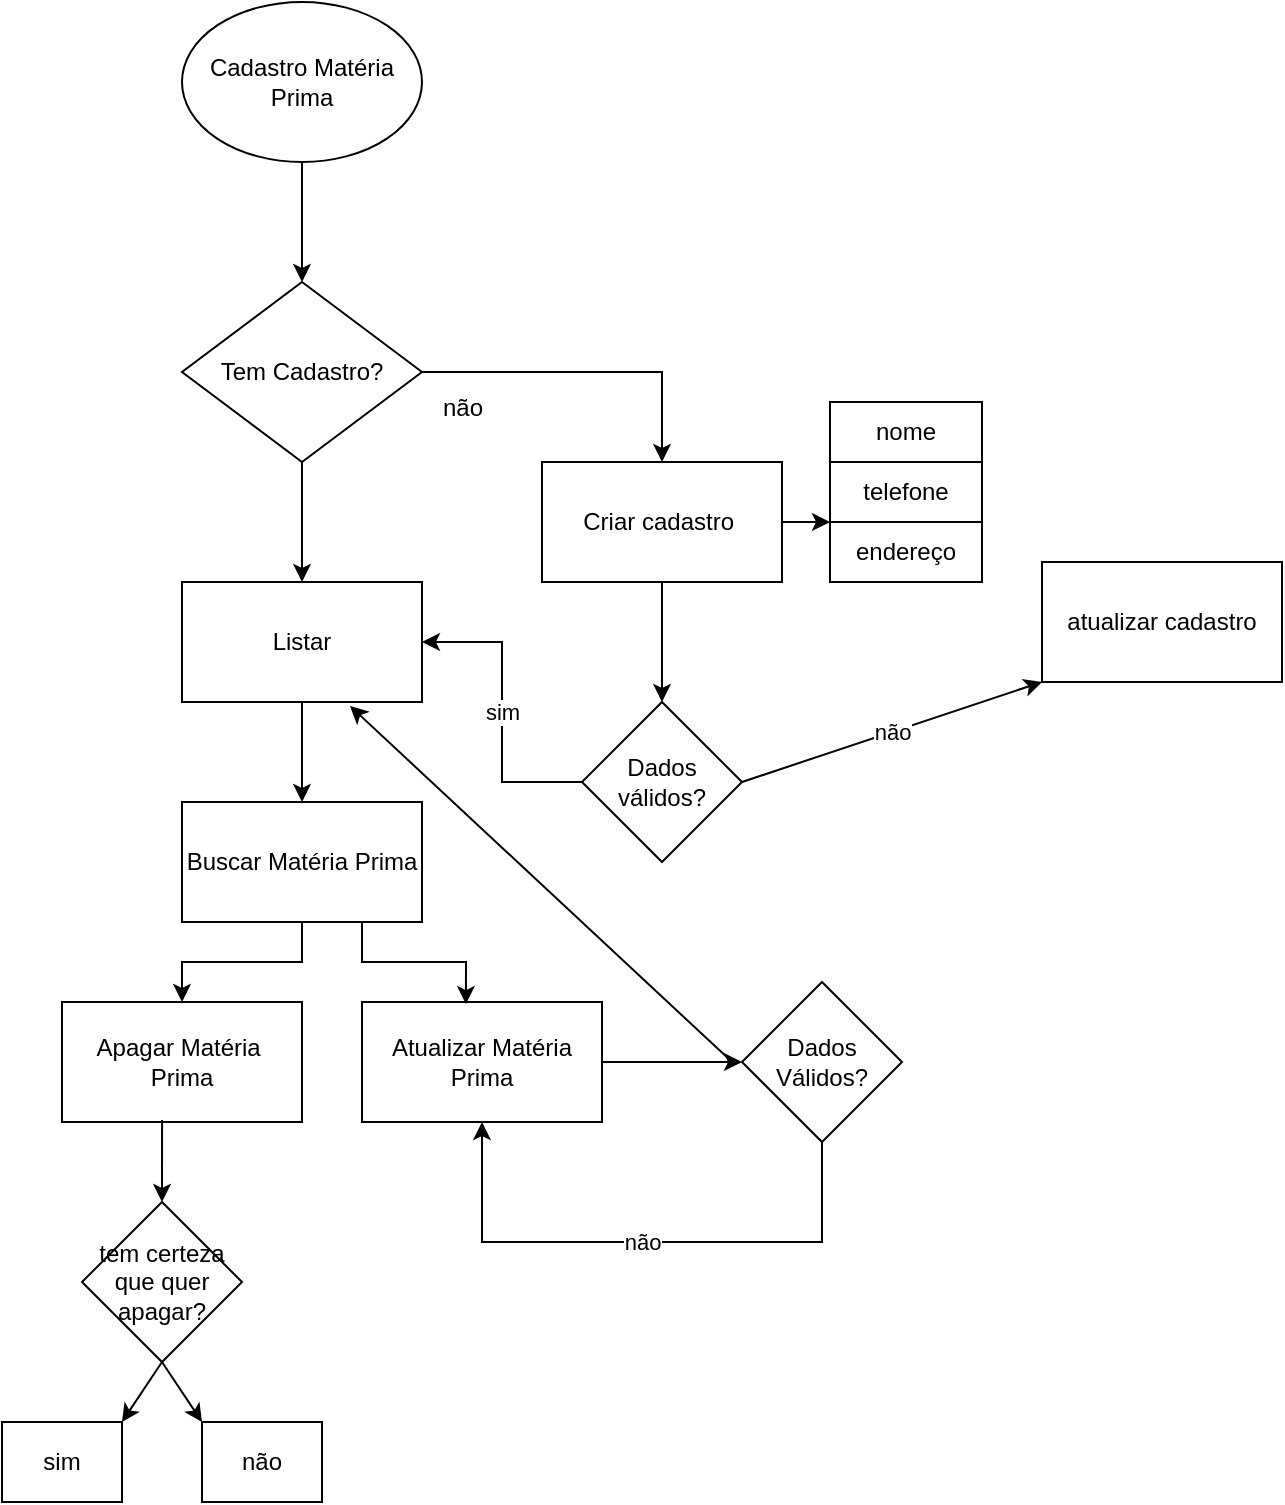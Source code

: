 <mxfile version="24.5.5" type="device">
  <diagram name="Página-1" id="1i6yCEZczpQ8oIpK-l54">
    <mxGraphModel dx="1434" dy="782" grid="1" gridSize="10" guides="1" tooltips="1" connect="1" arrows="1" fold="1" page="1" pageScale="1" pageWidth="827" pageHeight="1169" math="0" shadow="0">
      <root>
        <mxCell id="0" />
        <mxCell id="1" parent="0" />
        <mxCell id="NVt0j814yj8LOtQmOfJ1-1" style="edgeStyle=orthogonalEdgeStyle;rounded=0;orthogonalLoop=1;jettySize=auto;html=1;entryX=0.5;entryY=0;entryDx=0;entryDy=0;" parent="1" source="NVt0j814yj8LOtQmOfJ1-2" target="NVt0j814yj8LOtQmOfJ1-5" edge="1">
          <mxGeometry relative="1" as="geometry" />
        </mxCell>
        <mxCell id="NVt0j814yj8LOtQmOfJ1-2" value="Cadastro Matéria&lt;div&gt;Prima&lt;/div&gt;" style="ellipse;whiteSpace=wrap;html=1;" parent="1" vertex="1">
          <mxGeometry x="90" y="80" width="120" height="80" as="geometry" />
        </mxCell>
        <mxCell id="NVt0j814yj8LOtQmOfJ1-3" style="edgeStyle=orthogonalEdgeStyle;rounded=0;orthogonalLoop=1;jettySize=auto;html=1;exitX=1;exitY=0.5;exitDx=0;exitDy=0;entryX=0.5;entryY=0;entryDx=0;entryDy=0;" parent="1" source="NVt0j814yj8LOtQmOfJ1-5" target="NVt0j814yj8LOtQmOfJ1-9" edge="1">
          <mxGeometry relative="1" as="geometry" />
        </mxCell>
        <mxCell id="NVt0j814yj8LOtQmOfJ1-4" style="edgeStyle=orthogonalEdgeStyle;rounded=0;orthogonalLoop=1;jettySize=auto;html=1;entryX=0.5;entryY=0;entryDx=0;entryDy=0;" parent="1" source="NVt0j814yj8LOtQmOfJ1-5" target="NVt0j814yj8LOtQmOfJ1-7" edge="1">
          <mxGeometry relative="1" as="geometry" />
        </mxCell>
        <mxCell id="NVt0j814yj8LOtQmOfJ1-5" value="Tem Cadastro?" style="rhombus;whiteSpace=wrap;html=1;" parent="1" vertex="1">
          <mxGeometry x="90" y="220" width="120" height="90" as="geometry" />
        </mxCell>
        <mxCell id="NVt0j814yj8LOtQmOfJ1-6" style="edgeStyle=orthogonalEdgeStyle;rounded=0;orthogonalLoop=1;jettySize=auto;html=1;entryX=0.5;entryY=0;entryDx=0;entryDy=0;" parent="1" source="NVt0j814yj8LOtQmOfJ1-7" target="NVt0j814yj8LOtQmOfJ1-11" edge="1">
          <mxGeometry relative="1" as="geometry" />
        </mxCell>
        <mxCell id="NVt0j814yj8LOtQmOfJ1-7" value="Listar" style="rounded=0;whiteSpace=wrap;html=1;" parent="1" vertex="1">
          <mxGeometry x="90" y="370" width="120" height="60" as="geometry" />
        </mxCell>
        <mxCell id="NVt0j814yj8LOtQmOfJ1-8" style="edgeStyle=orthogonalEdgeStyle;rounded=0;orthogonalLoop=1;jettySize=auto;html=1;entryX=0.5;entryY=0;entryDx=0;entryDy=0;" parent="1" source="NVt0j814yj8LOtQmOfJ1-9" target="NVt0j814yj8LOtQmOfJ1-14" edge="1">
          <mxGeometry relative="1" as="geometry" />
        </mxCell>
        <mxCell id="NVt0j814yj8LOtQmOfJ1-9" value="Criar cadastro&amp;nbsp;" style="rounded=0;whiteSpace=wrap;html=1;" parent="1" vertex="1">
          <mxGeometry x="270" y="310" width="120" height="60" as="geometry" />
        </mxCell>
        <mxCell id="NVt0j814yj8LOtQmOfJ1-10" style="edgeStyle=orthogonalEdgeStyle;rounded=0;orthogonalLoop=1;jettySize=auto;html=1;entryX=0.5;entryY=0;entryDx=0;entryDy=0;" parent="1" source="NVt0j814yj8LOtQmOfJ1-11" target="NVt0j814yj8LOtQmOfJ1-16" edge="1">
          <mxGeometry relative="1" as="geometry" />
        </mxCell>
        <mxCell id="NVt0j814yj8LOtQmOfJ1-11" value="Buscar Matéria Prima" style="rounded=0;whiteSpace=wrap;html=1;" parent="1" vertex="1">
          <mxGeometry x="90" y="480" width="120" height="60" as="geometry" />
        </mxCell>
        <mxCell id="NVt0j814yj8LOtQmOfJ1-12" value="não" style="text;html=1;align=center;verticalAlign=middle;resizable=0;points=[];autosize=1;strokeColor=none;fillColor=none;" parent="1" vertex="1">
          <mxGeometry x="210" y="268" width="40" height="30" as="geometry" />
        </mxCell>
        <mxCell id="NVt0j814yj8LOtQmOfJ1-13" value="sim" style="edgeStyle=orthogonalEdgeStyle;rounded=0;orthogonalLoop=1;jettySize=auto;html=1;entryX=1;entryY=0.5;entryDx=0;entryDy=0;" parent="1" source="NVt0j814yj8LOtQmOfJ1-14" target="NVt0j814yj8LOtQmOfJ1-7" edge="1">
          <mxGeometry relative="1" as="geometry" />
        </mxCell>
        <mxCell id="NVt0j814yj8LOtQmOfJ1-14" value="Dados&lt;div&gt;válidos?&lt;/div&gt;" style="rhombus;whiteSpace=wrap;html=1;" parent="1" vertex="1">
          <mxGeometry x="290" y="430" width="80" height="80" as="geometry" />
        </mxCell>
        <mxCell id="NVt0j814yj8LOtQmOfJ1-16" value="Apagar Matéria&amp;nbsp;&lt;div&gt;Prima&lt;/div&gt;" style="rounded=0;whiteSpace=wrap;html=1;" parent="1" vertex="1">
          <mxGeometry x="30" y="580" width="120" height="60" as="geometry" />
        </mxCell>
        <mxCell id="NVt0j814yj8LOtQmOfJ1-17" style="edgeStyle=orthogonalEdgeStyle;rounded=0;orthogonalLoop=1;jettySize=auto;html=1;entryX=0;entryY=0.5;entryDx=0;entryDy=0;" parent="1" source="NVt0j814yj8LOtQmOfJ1-18" target="NVt0j814yj8LOtQmOfJ1-22" edge="1">
          <mxGeometry relative="1" as="geometry">
            <mxPoint x="370" y="610" as="targetPoint" />
          </mxGeometry>
        </mxCell>
        <mxCell id="NVt0j814yj8LOtQmOfJ1-18" value="Atualizar Matéria&lt;div&gt;Prima&lt;/div&gt;" style="rounded=0;whiteSpace=wrap;html=1;" parent="1" vertex="1">
          <mxGeometry x="180" y="580" width="120" height="60" as="geometry" />
        </mxCell>
        <mxCell id="NVt0j814yj8LOtQmOfJ1-19" style="edgeStyle=orthogonalEdgeStyle;rounded=0;orthogonalLoop=1;jettySize=auto;html=1;exitX=0.75;exitY=1;exitDx=0;exitDy=0;entryX=0.433;entryY=0.017;entryDx=0;entryDy=0;entryPerimeter=0;" parent="1" source="NVt0j814yj8LOtQmOfJ1-11" target="NVt0j814yj8LOtQmOfJ1-18" edge="1">
          <mxGeometry relative="1" as="geometry" />
        </mxCell>
        <mxCell id="NVt0j814yj8LOtQmOfJ1-21" value="não" style="edgeStyle=orthogonalEdgeStyle;rounded=0;orthogonalLoop=1;jettySize=auto;html=1;entryX=0.5;entryY=1;entryDx=0;entryDy=0;" parent="1" source="NVt0j814yj8LOtQmOfJ1-22" target="NVt0j814yj8LOtQmOfJ1-18" edge="1">
          <mxGeometry relative="1" as="geometry">
            <Array as="points">
              <mxPoint x="410" y="700" />
              <mxPoint x="240" y="700" />
            </Array>
          </mxGeometry>
        </mxCell>
        <mxCell id="NVt0j814yj8LOtQmOfJ1-22" value="Dados Válidos?" style="rhombus;whiteSpace=wrap;html=1;" parent="1" vertex="1">
          <mxGeometry x="370" y="570" width="80" height="80" as="geometry" />
        </mxCell>
        <mxCell id="WIoSCPST8NK30BZlPOGL-4" value="nome&lt;span style=&quot;color: rgba(0, 0, 0, 0); font-family: monospace; font-size: 0px; text-align: start; text-wrap: nowrap;&quot;&gt;%3CmxGraphModel%3E%3Croot%3E%3CmxCell%20id%3D%220%22%2F%3E%3CmxCell%20id%3D%221%22%20parent%3D%220%22%2F%3E%3CmxCell%20id%3D%222%22%20value%3D%22nome%22%20style%3D%22rounded%3D0%3BwhiteSpace%3Dwrap%3Bhtml%3D1%3B%22%20vertex%3D%221%22%20parent%3D%221%22%3E%3CmxGeometry%20x%3D%22430%22%20y%3D%22310%22%20width%3D%2260%22%20height%3D%2230%22%20as%3D%22geometry%22%2F%3E%3C%2FmxCell%3E%3C%2Froot%3E%3C%2FmxGraphModel%3E&lt;/span&gt;" style="rounded=0;whiteSpace=wrap;html=1;" vertex="1" parent="1">
          <mxGeometry x="414" y="280" width="76" height="30" as="geometry" />
        </mxCell>
        <mxCell id="WIoSCPST8NK30BZlPOGL-5" value="telefone" style="rounded=0;whiteSpace=wrap;html=1;" vertex="1" parent="1">
          <mxGeometry x="414" y="310" width="76" height="30" as="geometry" />
        </mxCell>
        <mxCell id="WIoSCPST8NK30BZlPOGL-6" value="endereço" style="rounded=0;whiteSpace=wrap;html=1;" vertex="1" parent="1">
          <mxGeometry x="414" y="340" width="76" height="30" as="geometry" />
        </mxCell>
        <mxCell id="WIoSCPST8NK30BZlPOGL-8" value="" style="endArrow=classic;html=1;rounded=0;exitX=1;exitY=0.5;exitDx=0;exitDy=0;entryX=0;entryY=0;entryDx=0;entryDy=0;" edge="1" parent="1" source="NVt0j814yj8LOtQmOfJ1-9" target="WIoSCPST8NK30BZlPOGL-6">
          <mxGeometry width="50" height="50" relative="1" as="geometry">
            <mxPoint x="390" y="430" as="sourcePoint" />
            <mxPoint x="440" y="380" as="targetPoint" />
          </mxGeometry>
        </mxCell>
        <mxCell id="WIoSCPST8NK30BZlPOGL-9" value="atualizar cadastro" style="rounded=0;whiteSpace=wrap;html=1;" vertex="1" parent="1">
          <mxGeometry x="520" y="360" width="120" height="60" as="geometry" />
        </mxCell>
        <mxCell id="WIoSCPST8NK30BZlPOGL-10" value="não" style="endArrow=classic;html=1;rounded=0;exitX=1;exitY=0.5;exitDx=0;exitDy=0;entryX=0;entryY=1;entryDx=0;entryDy=0;" edge="1" parent="1" source="NVt0j814yj8LOtQmOfJ1-14" target="WIoSCPST8NK30BZlPOGL-9">
          <mxGeometry width="50" height="50" relative="1" as="geometry">
            <mxPoint x="390" y="430" as="sourcePoint" />
            <mxPoint x="440" y="380" as="targetPoint" />
          </mxGeometry>
        </mxCell>
        <mxCell id="WIoSCPST8NK30BZlPOGL-12" value="tem certeza que quer apagar?" style="rhombus;whiteSpace=wrap;html=1;" vertex="1" parent="1">
          <mxGeometry x="40" y="680" width="80" height="80" as="geometry" />
        </mxCell>
        <mxCell id="WIoSCPST8NK30BZlPOGL-13" value="" style="endArrow=classic;html=1;rounded=0;exitX=0.417;exitY=0.983;exitDx=0;exitDy=0;exitPerimeter=0;entryX=0.5;entryY=0;entryDx=0;entryDy=0;" edge="1" parent="1" source="NVt0j814yj8LOtQmOfJ1-16" target="WIoSCPST8NK30BZlPOGL-12">
          <mxGeometry width="50" height="50" relative="1" as="geometry">
            <mxPoint x="390" y="430" as="sourcePoint" />
            <mxPoint x="440" y="380" as="targetPoint" />
          </mxGeometry>
        </mxCell>
        <mxCell id="WIoSCPST8NK30BZlPOGL-14" value="sim" style="rounded=0;whiteSpace=wrap;html=1;" vertex="1" parent="1">
          <mxGeometry y="790" width="60" height="40" as="geometry" />
        </mxCell>
        <mxCell id="WIoSCPST8NK30BZlPOGL-15" value="não" style="rounded=0;whiteSpace=wrap;html=1;" vertex="1" parent="1">
          <mxGeometry x="100" y="790" width="60" height="40" as="geometry" />
        </mxCell>
        <mxCell id="WIoSCPST8NK30BZlPOGL-16" value="" style="endArrow=classic;html=1;rounded=0;exitX=0.5;exitY=1;exitDx=0;exitDy=0;entryX=1;entryY=0;entryDx=0;entryDy=0;" edge="1" parent="1" source="WIoSCPST8NK30BZlPOGL-12" target="WIoSCPST8NK30BZlPOGL-14">
          <mxGeometry width="50" height="50" relative="1" as="geometry">
            <mxPoint x="390" y="530" as="sourcePoint" />
            <mxPoint x="440" y="480" as="targetPoint" />
          </mxGeometry>
        </mxCell>
        <mxCell id="WIoSCPST8NK30BZlPOGL-17" value="" style="endArrow=classic;html=1;rounded=0;exitX=0.5;exitY=1;exitDx=0;exitDy=0;entryX=0;entryY=0;entryDx=0;entryDy=0;" edge="1" parent="1" source="WIoSCPST8NK30BZlPOGL-12" target="WIoSCPST8NK30BZlPOGL-15">
          <mxGeometry width="50" height="50" relative="1" as="geometry">
            <mxPoint x="390" y="530" as="sourcePoint" />
            <mxPoint x="440" y="480" as="targetPoint" />
          </mxGeometry>
        </mxCell>
        <mxCell id="WIoSCPST8NK30BZlPOGL-18" value="" style="endArrow=classic;html=1;rounded=0;entryX=0.7;entryY=1.033;entryDx=0;entryDy=0;entryPerimeter=0;exitX=-0.075;exitY=0.488;exitDx=0;exitDy=0;exitPerimeter=0;" edge="1" parent="1" source="NVt0j814yj8LOtQmOfJ1-22" target="NVt0j814yj8LOtQmOfJ1-7">
          <mxGeometry width="50" height="50" relative="1" as="geometry">
            <mxPoint x="390" y="530" as="sourcePoint" />
            <mxPoint x="440" y="480" as="targetPoint" />
          </mxGeometry>
        </mxCell>
      </root>
    </mxGraphModel>
  </diagram>
</mxfile>
